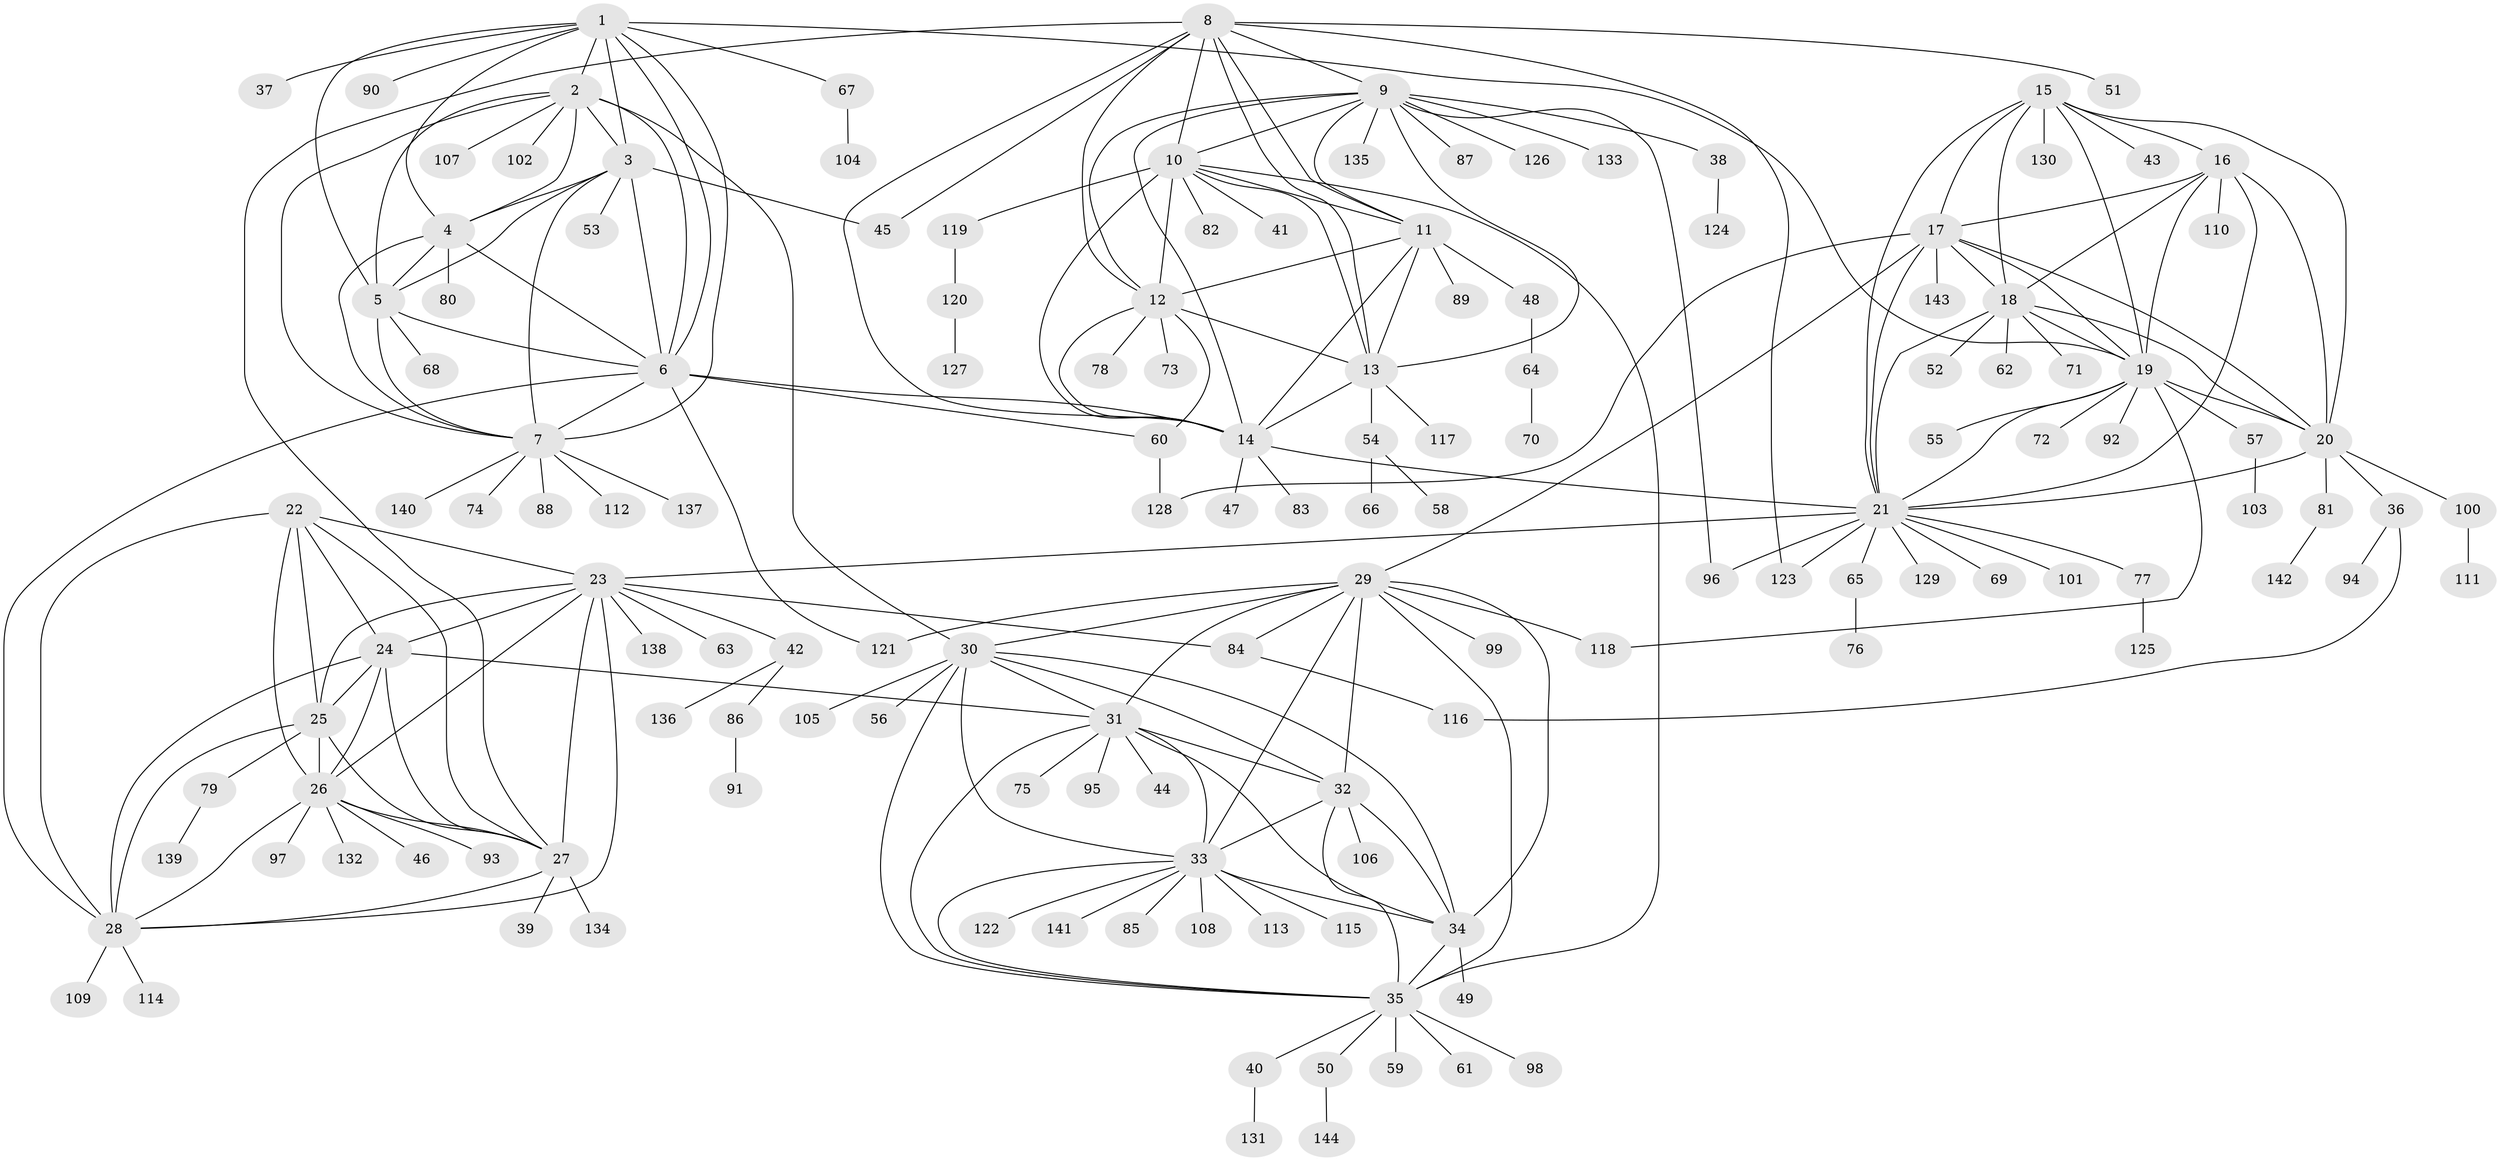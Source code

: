 // Generated by graph-tools (version 1.1) at 2025/02/03/09/25 03:02:48]
// undirected, 144 vertices, 233 edges
graph export_dot {
graph [start="1"]
  node [color=gray90,style=filled];
  1;
  2;
  3;
  4;
  5;
  6;
  7;
  8;
  9;
  10;
  11;
  12;
  13;
  14;
  15;
  16;
  17;
  18;
  19;
  20;
  21;
  22;
  23;
  24;
  25;
  26;
  27;
  28;
  29;
  30;
  31;
  32;
  33;
  34;
  35;
  36;
  37;
  38;
  39;
  40;
  41;
  42;
  43;
  44;
  45;
  46;
  47;
  48;
  49;
  50;
  51;
  52;
  53;
  54;
  55;
  56;
  57;
  58;
  59;
  60;
  61;
  62;
  63;
  64;
  65;
  66;
  67;
  68;
  69;
  70;
  71;
  72;
  73;
  74;
  75;
  76;
  77;
  78;
  79;
  80;
  81;
  82;
  83;
  84;
  85;
  86;
  87;
  88;
  89;
  90;
  91;
  92;
  93;
  94;
  95;
  96;
  97;
  98;
  99;
  100;
  101;
  102;
  103;
  104;
  105;
  106;
  107;
  108;
  109;
  110;
  111;
  112;
  113;
  114;
  115;
  116;
  117;
  118;
  119;
  120;
  121;
  122;
  123;
  124;
  125;
  126;
  127;
  128;
  129;
  130;
  131;
  132;
  133;
  134;
  135;
  136;
  137;
  138;
  139;
  140;
  141;
  142;
  143;
  144;
  1 -- 2;
  1 -- 3;
  1 -- 4;
  1 -- 5;
  1 -- 6;
  1 -- 7;
  1 -- 19;
  1 -- 37;
  1 -- 67;
  1 -- 90;
  2 -- 3;
  2 -- 4;
  2 -- 5;
  2 -- 6;
  2 -- 7;
  2 -- 30;
  2 -- 102;
  2 -- 107;
  3 -- 4;
  3 -- 5;
  3 -- 6;
  3 -- 7;
  3 -- 45;
  3 -- 53;
  4 -- 5;
  4 -- 6;
  4 -- 7;
  4 -- 80;
  5 -- 6;
  5 -- 7;
  5 -- 68;
  6 -- 7;
  6 -- 14;
  6 -- 28;
  6 -- 60;
  6 -- 121;
  7 -- 74;
  7 -- 88;
  7 -- 112;
  7 -- 137;
  7 -- 140;
  8 -- 9;
  8 -- 10;
  8 -- 11;
  8 -- 12;
  8 -- 13;
  8 -- 14;
  8 -- 27;
  8 -- 45;
  8 -- 51;
  8 -- 123;
  9 -- 10;
  9 -- 11;
  9 -- 12;
  9 -- 13;
  9 -- 14;
  9 -- 38;
  9 -- 87;
  9 -- 96;
  9 -- 126;
  9 -- 133;
  9 -- 135;
  10 -- 11;
  10 -- 12;
  10 -- 13;
  10 -- 14;
  10 -- 35;
  10 -- 41;
  10 -- 82;
  10 -- 119;
  11 -- 12;
  11 -- 13;
  11 -- 14;
  11 -- 48;
  11 -- 89;
  12 -- 13;
  12 -- 14;
  12 -- 60;
  12 -- 73;
  12 -- 78;
  13 -- 14;
  13 -- 54;
  13 -- 117;
  14 -- 21;
  14 -- 47;
  14 -- 83;
  15 -- 16;
  15 -- 17;
  15 -- 18;
  15 -- 19;
  15 -- 20;
  15 -- 21;
  15 -- 43;
  15 -- 130;
  16 -- 17;
  16 -- 18;
  16 -- 19;
  16 -- 20;
  16 -- 21;
  16 -- 110;
  17 -- 18;
  17 -- 19;
  17 -- 20;
  17 -- 21;
  17 -- 29;
  17 -- 128;
  17 -- 143;
  18 -- 19;
  18 -- 20;
  18 -- 21;
  18 -- 52;
  18 -- 62;
  18 -- 71;
  19 -- 20;
  19 -- 21;
  19 -- 55;
  19 -- 57;
  19 -- 72;
  19 -- 92;
  19 -- 118;
  20 -- 21;
  20 -- 36;
  20 -- 81;
  20 -- 100;
  21 -- 23;
  21 -- 65;
  21 -- 69;
  21 -- 77;
  21 -- 96;
  21 -- 101;
  21 -- 123;
  21 -- 129;
  22 -- 23;
  22 -- 24;
  22 -- 25;
  22 -- 26;
  22 -- 27;
  22 -- 28;
  23 -- 24;
  23 -- 25;
  23 -- 26;
  23 -- 27;
  23 -- 28;
  23 -- 42;
  23 -- 63;
  23 -- 84;
  23 -- 138;
  24 -- 25;
  24 -- 26;
  24 -- 27;
  24 -- 28;
  24 -- 31;
  25 -- 26;
  25 -- 27;
  25 -- 28;
  25 -- 79;
  26 -- 27;
  26 -- 28;
  26 -- 46;
  26 -- 93;
  26 -- 97;
  26 -- 132;
  27 -- 28;
  27 -- 39;
  27 -- 134;
  28 -- 109;
  28 -- 114;
  29 -- 30;
  29 -- 31;
  29 -- 32;
  29 -- 33;
  29 -- 34;
  29 -- 35;
  29 -- 84;
  29 -- 99;
  29 -- 118;
  29 -- 121;
  30 -- 31;
  30 -- 32;
  30 -- 33;
  30 -- 34;
  30 -- 35;
  30 -- 56;
  30 -- 105;
  31 -- 32;
  31 -- 33;
  31 -- 34;
  31 -- 35;
  31 -- 44;
  31 -- 75;
  31 -- 95;
  32 -- 33;
  32 -- 34;
  32 -- 35;
  32 -- 106;
  33 -- 34;
  33 -- 35;
  33 -- 85;
  33 -- 108;
  33 -- 113;
  33 -- 115;
  33 -- 122;
  33 -- 141;
  34 -- 35;
  34 -- 49;
  35 -- 40;
  35 -- 50;
  35 -- 59;
  35 -- 61;
  35 -- 98;
  36 -- 94;
  36 -- 116;
  38 -- 124;
  40 -- 131;
  42 -- 86;
  42 -- 136;
  48 -- 64;
  50 -- 144;
  54 -- 58;
  54 -- 66;
  57 -- 103;
  60 -- 128;
  64 -- 70;
  65 -- 76;
  67 -- 104;
  77 -- 125;
  79 -- 139;
  81 -- 142;
  84 -- 116;
  86 -- 91;
  100 -- 111;
  119 -- 120;
  120 -- 127;
}
